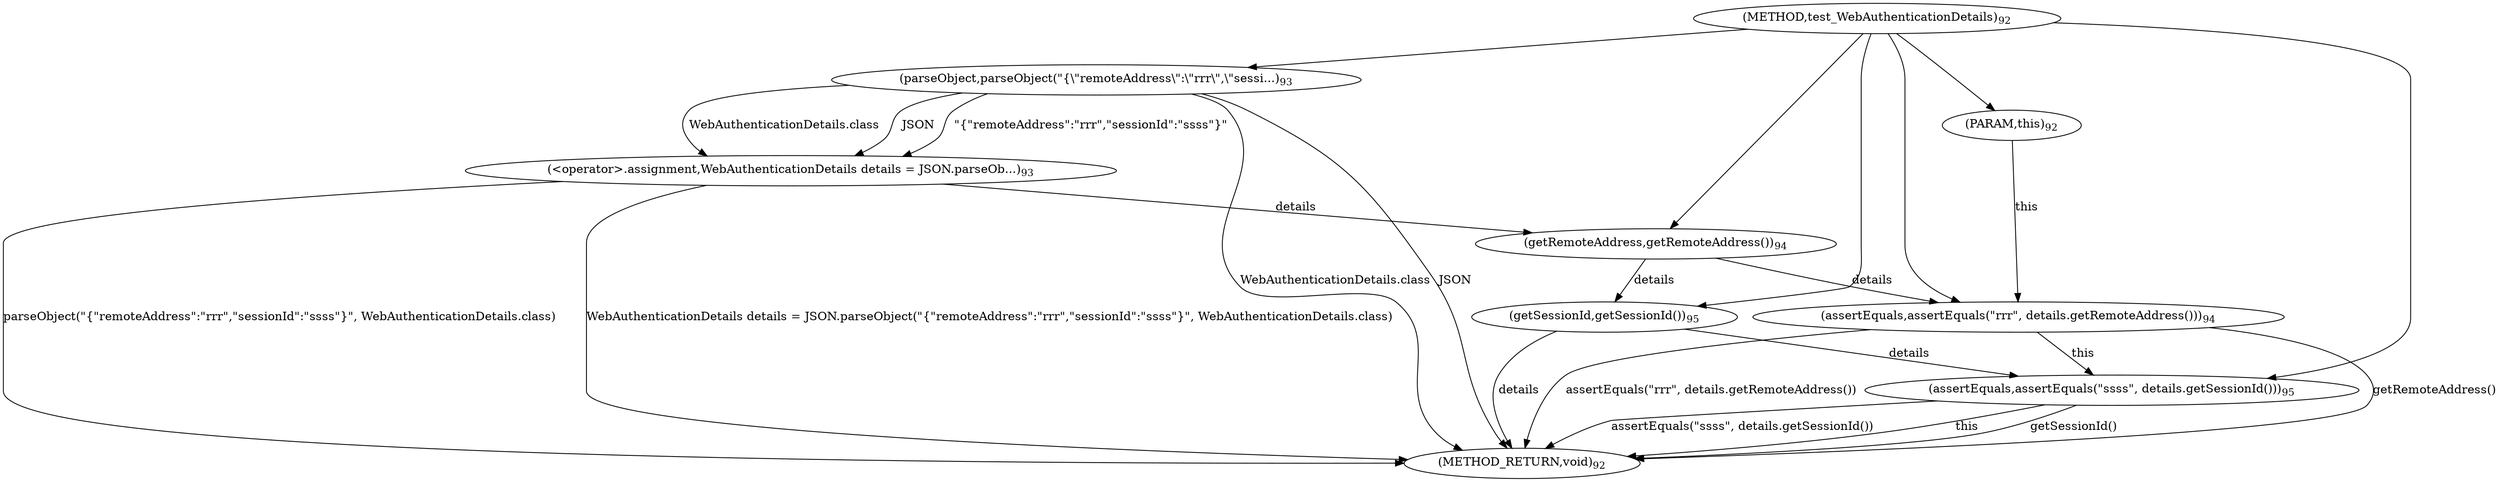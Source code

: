 digraph "test_WebAuthenticationDetails" {  
"278" [label = <(METHOD,test_WebAuthenticationDetails)<SUB>92</SUB>> ]
"299" [label = <(METHOD_RETURN,void)<SUB>92</SUB>> ]
"23" [label = <(PARAM,this)<SUB>92</SUB>> ]
"281" [label = <(&lt;operator&gt;.assignment,WebAuthenticationDetails details = JSON.parseOb...)<SUB>93</SUB>> ]
"289" [label = <(assertEquals,assertEquals(&quot;rrr&quot;, details.getRemoteAddress()))<SUB>94</SUB>> ]
"293" [label = <(assertEquals,assertEquals(&quot;ssss&quot;, details.getSessionId()))<SUB>95</SUB>> ]
"281" [label = <(&lt;operator&gt;.assignment,WebAuthenticationDetails details = JSON.parseOb...)<SUB>93</SUB>> ]
"281" [label = <(&lt;operator&gt;.assignment,WebAuthenticationDetails details = JSON.parseOb...)<SUB>93</SUB>> ]
"289" [label = <(assertEquals,assertEquals(&quot;rrr&quot;, details.getRemoteAddress()))<SUB>94</SUB>> ]
"289" [label = <(assertEquals,assertEquals(&quot;rrr&quot;, details.getRemoteAddress()))<SUB>94</SUB>> ]
"289" [label = <(assertEquals,assertEquals(&quot;rrr&quot;, details.getRemoteAddress()))<SUB>94</SUB>> ]
"293" [label = <(assertEquals,assertEquals(&quot;ssss&quot;, details.getSessionId()))<SUB>95</SUB>> ]
"293" [label = <(assertEquals,assertEquals(&quot;ssss&quot;, details.getSessionId()))<SUB>95</SUB>> ]
"293" [label = <(assertEquals,assertEquals(&quot;ssss&quot;, details.getSessionId()))<SUB>95</SUB>> ]
"283" [label = <(parseObject,parseObject(&quot;{\&quot;remoteAddress\&quot;:\&quot;rrr\&quot;,\&quot;sessi...)<SUB>93</SUB>> ]
"283" [label = <(parseObject,parseObject(&quot;{\&quot;remoteAddress\&quot;:\&quot;rrr\&quot;,\&quot;sessi...)<SUB>93</SUB>> ]
"283" [label = <(parseObject,parseObject(&quot;{\&quot;remoteAddress\&quot;:\&quot;rrr\&quot;,\&quot;sessi...)<SUB>93</SUB>> ]
"291" [label = <(getRemoteAddress,getRemoteAddress())<SUB>94</SUB>> ]
"295" [label = <(getSessionId,getSessionId())<SUB>95</SUB>> ]
  "283" -> "299"  [ label = "WebAuthenticationDetails.class"] 
  "281" -> "299"  [ label = "parseObject(&quot;{\&quot;remoteAddress\&quot;:\&quot;rrr\&quot;,\&quot;sessionId\&quot;:\&quot;ssss\&quot;}&quot;, WebAuthenticationDetails.class)"] 
  "281" -> "299"  [ label = "WebAuthenticationDetails details = JSON.parseObject(&quot;{\&quot;remoteAddress\&quot;:\&quot;rrr\&quot;,\&quot;sessionId\&quot;:\&quot;ssss\&quot;}&quot;, WebAuthenticationDetails.class)"] 
  "289" -> "299"  [ label = "getRemoteAddress()"] 
  "289" -> "299"  [ label = "assertEquals(&quot;rrr&quot;, details.getRemoteAddress())"] 
  "293" -> "299"  [ label = "this"] 
  "295" -> "299"  [ label = "details"] 
  "293" -> "299"  [ label = "getSessionId()"] 
  "293" -> "299"  [ label = "assertEquals(&quot;ssss&quot;, details.getSessionId())"] 
  "283" -> "299"  [ label = "JSON"] 
  "278" -> "23" 
  "283" -> "281"  [ label = "JSON"] 
  "283" -> "281"  [ label = "&quot;{\&quot;remoteAddress\&quot;:\&quot;rrr\&quot;,\&quot;sessionId\&quot;:\&quot;ssss\&quot;}&quot;"] 
  "283" -> "281"  [ label = "WebAuthenticationDetails.class"] 
  "23" -> "289"  [ label = "this"] 
  "278" -> "289" 
  "291" -> "289"  [ label = "details"] 
  "289" -> "293"  [ label = "this"] 
  "278" -> "293" 
  "295" -> "293"  [ label = "details"] 
  "278" -> "283" 
  "281" -> "291"  [ label = "details"] 
  "278" -> "291" 
  "291" -> "295"  [ label = "details"] 
  "278" -> "295" 
}
